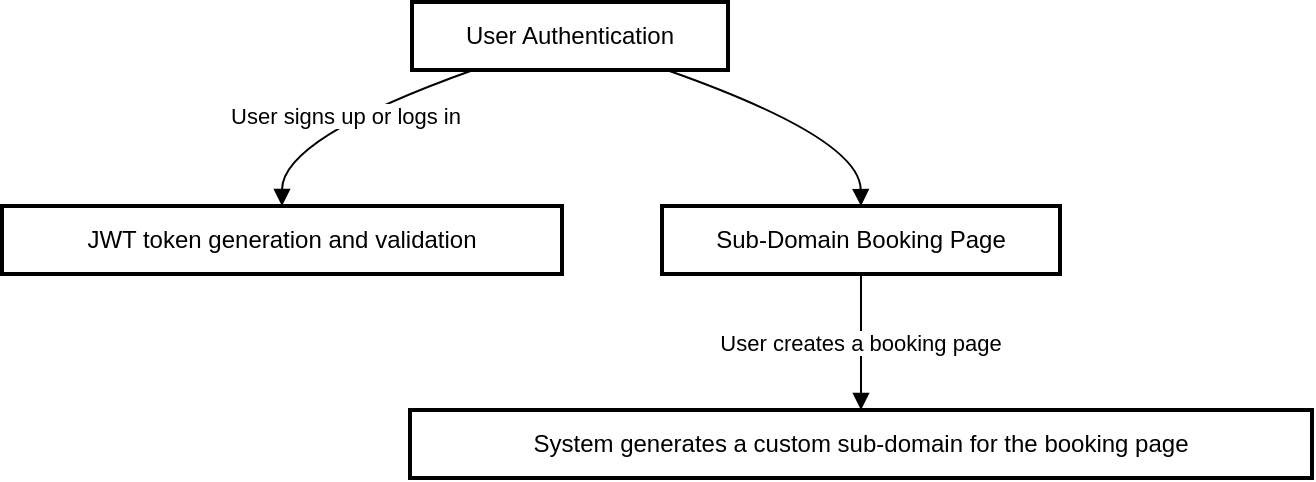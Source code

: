 <mxfile version="24.6.4" type="github">
  <diagram name="Page-1" id="eG_4LUAFMdfCkiQUjJmI">
    <mxGraphModel>
      <root>
        <mxCell id="0" />
        <mxCell id="1" parent="0" />
        <mxCell id="2" value="User Authentication" style="whiteSpace=wrap;strokeWidth=2;" vertex="1" parent="1">
          <mxGeometry x="205" width="158" height="34" as="geometry" />
        </mxCell>
        <mxCell id="3" value="JWT token generation and validation" style="whiteSpace=wrap;strokeWidth=2;" vertex="1" parent="1">
          <mxGeometry y="102" width="280" height="34" as="geometry" />
        </mxCell>
        <mxCell id="4" value="Sub-Domain Booking Page" style="whiteSpace=wrap;strokeWidth=2;" vertex="1" parent="1">
          <mxGeometry x="330" y="102" width="199" height="34" as="geometry" />
        </mxCell>
        <mxCell id="5" value="System generates a custom sub-domain for the booking page" style="whiteSpace=wrap;strokeWidth=2;" vertex="1" parent="1">
          <mxGeometry x="204" y="204" width="451" height="34" as="geometry" />
        </mxCell>
        <mxCell id="6" value="User signs up or logs in" style="curved=1;startArrow=none;endArrow=block;exitX=0.2;exitY=0.99;entryX=0.5;entryY=0.01;" edge="1" parent="1" source="2" target="3">
          <mxGeometry relative="1" as="geometry">
            <Array as="points">
              <mxPoint x="140" y="68" />
            </Array>
          </mxGeometry>
        </mxCell>
        <mxCell id="7" value="User creates a booking page" style="curved=1;startArrow=none;endArrow=block;exitX=0.5;exitY=0.99;entryX=0.5;entryY=0.01;" edge="1" parent="1" source="4" target="5">
          <mxGeometry relative="1" as="geometry">
            <Array as="points" />
          </mxGeometry>
        </mxCell>
        <mxCell id="8" value="" style="curved=1;startArrow=none;endArrow=block;exitX=0.8;exitY=0.99;entryX=0.5;entryY=0.01;" edge="1" parent="1" source="2" target="4">
          <mxGeometry relative="1" as="geometry">
            <Array as="points">
              <mxPoint x="429" y="68" />
            </Array>
          </mxGeometry>
        </mxCell>
      </root>
    </mxGraphModel>
  </diagram>
</mxfile>
